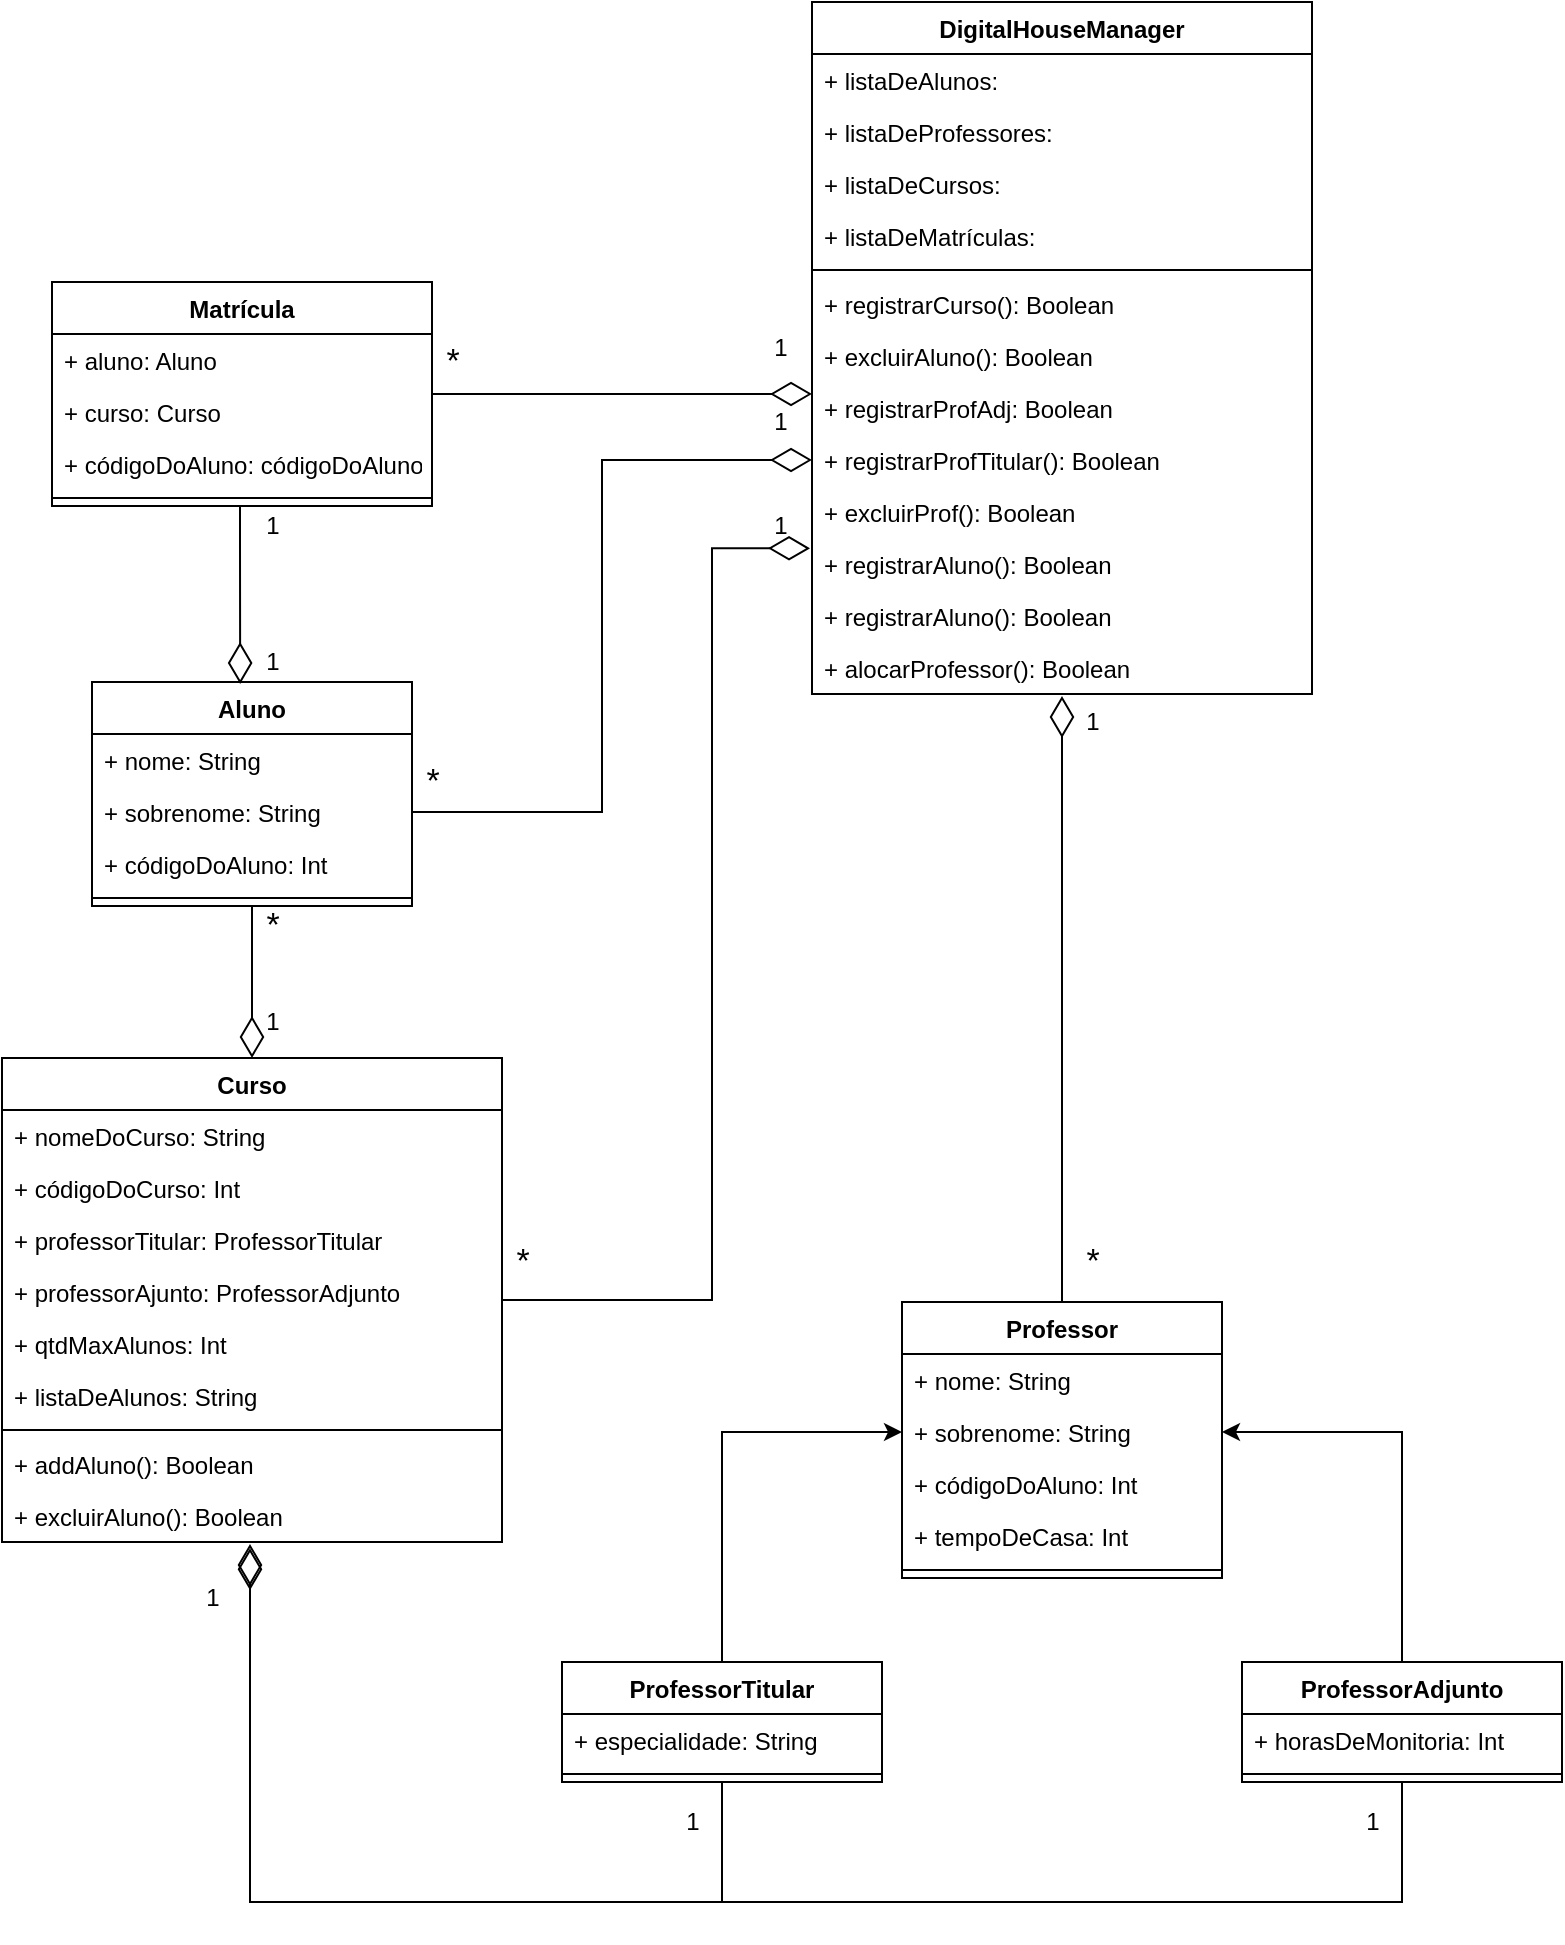 <mxfile version="13.7.7" type="device"><diagram id="C5RBs43oDa-KdzZeNtuy" name="Page-1"><mxGraphModel dx="2031" dy="1064" grid="1" gridSize="10" guides="1" tooltips="1" connect="1" arrows="1" fold="1" page="1" pageScale="1" pageWidth="827" pageHeight="1169" math="0" shadow="0"><root><mxCell id="WIyWlLk6GJQsqaUBKTNV-0"/><mxCell id="WIyWlLk6GJQsqaUBKTNV-1" parent="WIyWlLk6GJQsqaUBKTNV-0"/><mxCell id="xfzmg1mcYtztJBjJ3n9e-54" style="edgeStyle=orthogonalEdgeStyle;rounded=0;orthogonalLoop=1;jettySize=auto;html=1;entryX=0;entryY=0.5;entryDx=0;entryDy=0;" parent="WIyWlLk6GJQsqaUBKTNV-1" source="xfzmg1mcYtztJBjJ3n9e-11" target="xfzmg1mcYtztJBjJ3n9e-8" edge="1"><mxGeometry relative="1" as="geometry"/></mxCell><mxCell id="xfzmg1mcYtztJBjJ3n9e-55" style="edgeStyle=orthogonalEdgeStyle;rounded=0;orthogonalLoop=1;jettySize=auto;html=1;entryX=1;entryY=0.5;entryDx=0;entryDy=0;" parent="WIyWlLk6GJQsqaUBKTNV-1" source="xfzmg1mcYtztJBjJ3n9e-16" target="xfzmg1mcYtztJBjJ3n9e-8" edge="1"><mxGeometry relative="1" as="geometry"/></mxCell><mxCell id="xfzmg1mcYtztJBjJ3n9e-38" value="DigitalHouseManager" style="swimlane;fontStyle=1;align=center;verticalAlign=top;childLayout=stackLayout;horizontal=1;startSize=26;horizontalStack=0;resizeParent=1;resizeParentMax=0;resizeLast=0;collapsible=1;marginBottom=0;" parent="WIyWlLk6GJQsqaUBKTNV-1" vertex="1"><mxGeometry x="420" y="20" width="250" height="346" as="geometry"/></mxCell><mxCell id="xfzmg1mcYtztJBjJ3n9e-39" value="+ listaDeAlunos: " style="text;strokeColor=none;fillColor=none;align=left;verticalAlign=top;spacingLeft=4;spacingRight=4;overflow=hidden;rotatable=0;points=[[0,0.5],[1,0.5]];portConstraint=eastwest;" parent="xfzmg1mcYtztJBjJ3n9e-38" vertex="1"><mxGeometry y="26" width="250" height="26" as="geometry"/></mxCell><mxCell id="xfzmg1mcYtztJBjJ3n9e-40" value="+ listaDeProfessores:" style="text;strokeColor=none;fillColor=none;align=left;verticalAlign=top;spacingLeft=4;spacingRight=4;overflow=hidden;rotatable=0;points=[[0,0.5],[1,0.5]];portConstraint=eastwest;" parent="xfzmg1mcYtztJBjJ3n9e-38" vertex="1"><mxGeometry y="52" width="250" height="26" as="geometry"/></mxCell><mxCell id="xfzmg1mcYtztJBjJ3n9e-41" value="+ listaDeCursos:" style="text;strokeColor=none;fillColor=none;align=left;verticalAlign=top;spacingLeft=4;spacingRight=4;overflow=hidden;rotatable=0;points=[[0,0.5],[1,0.5]];portConstraint=eastwest;" parent="xfzmg1mcYtztJBjJ3n9e-38" vertex="1"><mxGeometry y="78" width="250" height="26" as="geometry"/></mxCell><mxCell id="xfzmg1mcYtztJBjJ3n9e-42" value="+ listaDeMatrículas:" style="text;strokeColor=none;fillColor=none;align=left;verticalAlign=top;spacingLeft=4;spacingRight=4;overflow=hidden;rotatable=0;points=[[0,0.5],[1,0.5]];portConstraint=eastwest;" parent="xfzmg1mcYtztJBjJ3n9e-38" vertex="1"><mxGeometry y="104" width="250" height="26" as="geometry"/></mxCell><mxCell id="xfzmg1mcYtztJBjJ3n9e-45" value="" style="line;strokeWidth=1;fillColor=none;align=left;verticalAlign=middle;spacingTop=-1;spacingLeft=3;spacingRight=3;rotatable=0;labelPosition=right;points=[];portConstraint=eastwest;" parent="xfzmg1mcYtztJBjJ3n9e-38" vertex="1"><mxGeometry y="130" width="250" height="8" as="geometry"/></mxCell><mxCell id="xfzmg1mcYtztJBjJ3n9e-46" value="+ registrarCurso(): Boolean" style="text;strokeColor=none;fillColor=none;align=left;verticalAlign=top;spacingLeft=4;spacingRight=4;overflow=hidden;rotatable=0;points=[[0,0.5],[1,0.5]];portConstraint=eastwest;" parent="xfzmg1mcYtztJBjJ3n9e-38" vertex="1"><mxGeometry y="138" width="250" height="26" as="geometry"/></mxCell><mxCell id="xfzmg1mcYtztJBjJ3n9e-47" value="+ excluirAluno(): Boolean" style="text;strokeColor=none;fillColor=none;align=left;verticalAlign=top;spacingLeft=4;spacingRight=4;overflow=hidden;rotatable=0;points=[[0,0.5],[1,0.5]];portConstraint=eastwest;" parent="xfzmg1mcYtztJBjJ3n9e-38" vertex="1"><mxGeometry y="164" width="250" height="26" as="geometry"/></mxCell><mxCell id="xfzmg1mcYtztJBjJ3n9e-48" value="+ registrarProfAdj: Boolean" style="text;strokeColor=none;fillColor=none;align=left;verticalAlign=top;spacingLeft=4;spacingRight=4;overflow=hidden;rotatable=0;points=[[0,0.5],[1,0.5]];portConstraint=eastwest;" parent="xfzmg1mcYtztJBjJ3n9e-38" vertex="1"><mxGeometry y="190" width="250" height="26" as="geometry"/></mxCell><mxCell id="xfzmg1mcYtztJBjJ3n9e-49" value="+ registrarProfTitular(): Boolean" style="text;strokeColor=none;fillColor=none;align=left;verticalAlign=top;spacingLeft=4;spacingRight=4;overflow=hidden;rotatable=0;points=[[0,0.5],[1,0.5]];portConstraint=eastwest;" parent="xfzmg1mcYtztJBjJ3n9e-38" vertex="1"><mxGeometry y="216" width="250" height="26" as="geometry"/></mxCell><mxCell id="xfzmg1mcYtztJBjJ3n9e-50" value="+ excluirProf(): Boolean" style="text;strokeColor=none;fillColor=none;align=left;verticalAlign=top;spacingLeft=4;spacingRight=4;overflow=hidden;rotatable=0;points=[[0,0.5],[1,0.5]];portConstraint=eastwest;" parent="xfzmg1mcYtztJBjJ3n9e-38" vertex="1"><mxGeometry y="242" width="250" height="26" as="geometry"/></mxCell><mxCell id="xfzmg1mcYtztJBjJ3n9e-51" value="+ registrarAluno(): Boolean" style="text;strokeColor=none;fillColor=none;align=left;verticalAlign=top;spacingLeft=4;spacingRight=4;overflow=hidden;rotatable=0;points=[[0,0.5],[1,0.5]];portConstraint=eastwest;" parent="xfzmg1mcYtztJBjJ3n9e-38" vertex="1"><mxGeometry y="268" width="250" height="26" as="geometry"/></mxCell><mxCell id="xfzmg1mcYtztJBjJ3n9e-52" value="+ registrarAluno(): Boolean" style="text;strokeColor=none;fillColor=none;align=left;verticalAlign=top;spacingLeft=4;spacingRight=4;overflow=hidden;rotatable=0;points=[[0,0.5],[1,0.5]];portConstraint=eastwest;" parent="xfzmg1mcYtztJBjJ3n9e-38" vertex="1"><mxGeometry y="294" width="250" height="26" as="geometry"/></mxCell><mxCell id="xfzmg1mcYtztJBjJ3n9e-53" value="+ alocarProfessor(): Boolean" style="text;strokeColor=none;fillColor=none;align=left;verticalAlign=top;spacingLeft=4;spacingRight=4;overflow=hidden;rotatable=0;points=[[0,0.5],[1,0.5]];portConstraint=eastwest;" parent="xfzmg1mcYtztJBjJ3n9e-38" vertex="1"><mxGeometry y="320" width="250" height="26" as="geometry"/></mxCell><mxCell id="xfzmg1mcYtztJBjJ3n9e-56" style="edgeStyle=orthogonalEdgeStyle;rounded=0;orthogonalLoop=1;jettySize=auto;html=1;entryX=0.5;entryY=1.038;entryDx=0;entryDy=0;entryPerimeter=0;endArrow=diamondThin;endFill=0;endSize=18;" parent="WIyWlLk6GJQsqaUBKTNV-1" source="xfzmg1mcYtztJBjJ3n9e-6" target="xfzmg1mcYtztJBjJ3n9e-53" edge="1"><mxGeometry relative="1" as="geometry"/></mxCell><mxCell id="CJOVWYOpFCfJ_EB8zQo5-1" style="edgeStyle=orthogonalEdgeStyle;rounded=0;orthogonalLoop=1;jettySize=auto;html=1;entryX=0.496;entryY=1.121;entryDx=0;entryDy=0;entryPerimeter=0;endArrow=diamondThin;endFill=0;endSize=18;" edge="1" parent="WIyWlLk6GJQsqaUBKTNV-1" source="xfzmg1mcYtztJBjJ3n9e-11" target="xfzmg1mcYtztJBjJ3n9e-37"><mxGeometry relative="1" as="geometry"><Array as="points"><mxPoint x="375" y="970"/><mxPoint x="139" y="970"/></Array></mxGeometry></mxCell><mxCell id="CJOVWYOpFCfJ_EB8zQo5-2" style="edgeStyle=orthogonalEdgeStyle;rounded=0;orthogonalLoop=1;jettySize=auto;html=1;entryX=0.496;entryY=1.038;entryDx=0;entryDy=0;entryPerimeter=0;endArrow=diamondThin;endFill=0;strokeWidth=1;endSize=18;" edge="1" parent="WIyWlLk6GJQsqaUBKTNV-1" source="xfzmg1mcYtztJBjJ3n9e-16" target="xfzmg1mcYtztJBjJ3n9e-37"><mxGeometry relative="1" as="geometry"><Array as="points"><mxPoint x="715" y="970"/><mxPoint x="139" y="970"/></Array></mxGeometry></mxCell><mxCell id="CJOVWYOpFCfJ_EB8zQo5-26" style="edgeStyle=orthogonalEdgeStyle;rounded=0;orthogonalLoop=1;jettySize=auto;html=1;entryX=-0.004;entryY=0.198;entryDx=0;entryDy=0;entryPerimeter=0;endArrow=diamondThin;endFill=0;endSize=18;strokeWidth=1;" edge="1" parent="WIyWlLk6GJQsqaUBKTNV-1" source="xfzmg1mcYtztJBjJ3n9e-28" target="xfzmg1mcYtztJBjJ3n9e-51"><mxGeometry relative="1" as="geometry"><Array as="points"><mxPoint x="370" y="669"/><mxPoint x="370" y="293"/></Array></mxGeometry></mxCell><mxCell id="xfzmg1mcYtztJBjJ3n9e-28" value="Curso" style="swimlane;fontStyle=1;align=center;verticalAlign=top;childLayout=stackLayout;horizontal=1;startSize=26;horizontalStack=0;resizeParent=1;resizeParentMax=0;resizeLast=0;collapsible=1;marginBottom=0;" parent="WIyWlLk6GJQsqaUBKTNV-1" vertex="1"><mxGeometry x="15" y="548" width="250" height="242" as="geometry"/></mxCell><mxCell id="xfzmg1mcYtztJBjJ3n9e-29" value="+ nomeDoCurso: String" style="text;strokeColor=none;fillColor=none;align=left;verticalAlign=top;spacingLeft=4;spacingRight=4;overflow=hidden;rotatable=0;points=[[0,0.5],[1,0.5]];portConstraint=eastwest;" parent="xfzmg1mcYtztJBjJ3n9e-28" vertex="1"><mxGeometry y="26" width="250" height="26" as="geometry"/></mxCell><mxCell id="xfzmg1mcYtztJBjJ3n9e-30" value="+ códigoDoCurso: Int" style="text;strokeColor=none;fillColor=none;align=left;verticalAlign=top;spacingLeft=4;spacingRight=4;overflow=hidden;rotatable=0;points=[[0,0.5],[1,0.5]];portConstraint=eastwest;" parent="xfzmg1mcYtztJBjJ3n9e-28" vertex="1"><mxGeometry y="52" width="250" height="26" as="geometry"/></mxCell><mxCell id="xfzmg1mcYtztJBjJ3n9e-31" value="+ professorTitular: ProfessorTitular" style="text;strokeColor=none;fillColor=none;align=left;verticalAlign=top;spacingLeft=4;spacingRight=4;overflow=hidden;rotatable=0;points=[[0,0.5],[1,0.5]];portConstraint=eastwest;" parent="xfzmg1mcYtztJBjJ3n9e-28" vertex="1"><mxGeometry y="78" width="250" height="26" as="geometry"/></mxCell><mxCell id="xfzmg1mcYtztJBjJ3n9e-33" value="+ professorAjunto: ProfessorAdjunto" style="text;strokeColor=none;fillColor=none;align=left;verticalAlign=top;spacingLeft=4;spacingRight=4;overflow=hidden;rotatable=0;points=[[0,0.5],[1,0.5]];portConstraint=eastwest;" parent="xfzmg1mcYtztJBjJ3n9e-28" vertex="1"><mxGeometry y="104" width="250" height="26" as="geometry"/></mxCell><mxCell id="xfzmg1mcYtztJBjJ3n9e-34" value="+ qtdMaxAlunos: Int" style="text;strokeColor=none;fillColor=none;align=left;verticalAlign=top;spacingLeft=4;spacingRight=4;overflow=hidden;rotatable=0;points=[[0,0.5],[1,0.5]];portConstraint=eastwest;" parent="xfzmg1mcYtztJBjJ3n9e-28" vertex="1"><mxGeometry y="130" width="250" height="26" as="geometry"/></mxCell><mxCell id="xfzmg1mcYtztJBjJ3n9e-35" value="+ listaDeAlunos: String" style="text;strokeColor=none;fillColor=none;align=left;verticalAlign=top;spacingLeft=4;spacingRight=4;overflow=hidden;rotatable=0;points=[[0,0.5],[1,0.5]];portConstraint=eastwest;" parent="xfzmg1mcYtztJBjJ3n9e-28" vertex="1"><mxGeometry y="156" width="250" height="26" as="geometry"/></mxCell><mxCell id="xfzmg1mcYtztJBjJ3n9e-32" value="" style="line;strokeWidth=1;fillColor=none;align=left;verticalAlign=middle;spacingTop=-1;spacingLeft=3;spacingRight=3;rotatable=0;labelPosition=right;points=[];portConstraint=eastwest;" parent="xfzmg1mcYtztJBjJ3n9e-28" vertex="1"><mxGeometry y="182" width="250" height="8" as="geometry"/></mxCell><mxCell id="xfzmg1mcYtztJBjJ3n9e-36" value="+ addAluno(): Boolean" style="text;strokeColor=none;fillColor=none;align=left;verticalAlign=top;spacingLeft=4;spacingRight=4;overflow=hidden;rotatable=0;points=[[0,0.5],[1,0.5]];portConstraint=eastwest;" parent="xfzmg1mcYtztJBjJ3n9e-28" vertex="1"><mxGeometry y="190" width="250" height="26" as="geometry"/></mxCell><mxCell id="xfzmg1mcYtztJBjJ3n9e-37" value="+ excluirAluno(): Boolean" style="text;strokeColor=none;fillColor=none;align=left;verticalAlign=top;spacingLeft=4;spacingRight=4;overflow=hidden;rotatable=0;points=[[0,0.5],[1,0.5]];portConstraint=eastwest;" parent="xfzmg1mcYtztJBjJ3n9e-28" vertex="1"><mxGeometry y="216" width="250" height="26" as="geometry"/></mxCell><mxCell id="CJOVWYOpFCfJ_EB8zQo5-3" style="edgeStyle=orthogonalEdgeStyle;rounded=0;orthogonalLoop=1;jettySize=auto;html=1;entryX=0.5;entryY=0;entryDx=0;entryDy=0;endArrow=diamondThin;endFill=0;endSize=18;strokeWidth=1;" edge="1" parent="WIyWlLk6GJQsqaUBKTNV-1" source="xfzmg1mcYtztJBjJ3n9e-0" target="xfzmg1mcYtztJBjJ3n9e-28"><mxGeometry relative="1" as="geometry"/></mxCell><mxCell id="xfzmg1mcYtztJBjJ3n9e-0" value="Aluno" style="swimlane;fontStyle=1;align=center;verticalAlign=top;childLayout=stackLayout;horizontal=1;startSize=26;horizontalStack=0;resizeParent=1;resizeParentMax=0;resizeLast=0;collapsible=1;marginBottom=0;" parent="WIyWlLk6GJQsqaUBKTNV-1" vertex="1"><mxGeometry x="60" y="360" width="160" height="112" as="geometry"/></mxCell><mxCell id="xfzmg1mcYtztJBjJ3n9e-1" value="+ nome: String" style="text;strokeColor=none;fillColor=none;align=left;verticalAlign=top;spacingLeft=4;spacingRight=4;overflow=hidden;rotatable=0;points=[[0,0.5],[1,0.5]];portConstraint=eastwest;" parent="xfzmg1mcYtztJBjJ3n9e-0" vertex="1"><mxGeometry y="26" width="160" height="26" as="geometry"/></mxCell><mxCell id="xfzmg1mcYtztJBjJ3n9e-4" value="+ sobrenome: String" style="text;strokeColor=none;fillColor=none;align=left;verticalAlign=top;spacingLeft=4;spacingRight=4;overflow=hidden;rotatable=0;points=[[0,0.5],[1,0.5]];portConstraint=eastwest;" parent="xfzmg1mcYtztJBjJ3n9e-0" vertex="1"><mxGeometry y="52" width="160" height="26" as="geometry"/></mxCell><mxCell id="xfzmg1mcYtztJBjJ3n9e-5" value="+ códigoDoAluno: Int" style="text;strokeColor=none;fillColor=none;align=left;verticalAlign=top;spacingLeft=4;spacingRight=4;overflow=hidden;rotatable=0;points=[[0,0.5],[1,0.5]];portConstraint=eastwest;" parent="xfzmg1mcYtztJBjJ3n9e-0" vertex="1"><mxGeometry y="78" width="160" height="26" as="geometry"/></mxCell><mxCell id="xfzmg1mcYtztJBjJ3n9e-2" value="" style="line;strokeWidth=1;fillColor=none;align=left;verticalAlign=middle;spacingTop=-1;spacingLeft=3;spacingRight=3;rotatable=0;labelPosition=right;points=[];portConstraint=eastwest;" parent="xfzmg1mcYtztJBjJ3n9e-0" vertex="1"><mxGeometry y="104" width="160" height="8" as="geometry"/></mxCell><mxCell id="CJOVWYOpFCfJ_EB8zQo5-12" style="edgeStyle=orthogonalEdgeStyle;rounded=0;orthogonalLoop=1;jettySize=auto;html=1;endArrow=diamondThin;endFill=0;endSize=18;strokeWidth=1;entryX=0.463;entryY=0.009;entryDx=0;entryDy=0;entryPerimeter=0;" edge="1" parent="WIyWlLk6GJQsqaUBKTNV-1" source="xfzmg1mcYtztJBjJ3n9e-22" target="xfzmg1mcYtztJBjJ3n9e-0"><mxGeometry relative="1" as="geometry"><mxPoint x="135" y="350" as="targetPoint"/><Array as="points"><mxPoint x="134" y="290"/><mxPoint x="134" y="290"/></Array></mxGeometry></mxCell><mxCell id="CJOVWYOpFCfJ_EB8zQo5-20" style="edgeStyle=orthogonalEdgeStyle;rounded=0;orthogonalLoop=1;jettySize=auto;html=1;entryX=0;entryY=0.231;entryDx=0;entryDy=0;entryPerimeter=0;endArrow=diamondThin;endFill=0;endSize=18;strokeWidth=1;" edge="1" parent="WIyWlLk6GJQsqaUBKTNV-1" source="xfzmg1mcYtztJBjJ3n9e-22" target="xfzmg1mcYtztJBjJ3n9e-48"><mxGeometry relative="1" as="geometry"/></mxCell><mxCell id="xfzmg1mcYtztJBjJ3n9e-22" value="Matrícula" style="swimlane;fontStyle=1;align=center;verticalAlign=top;childLayout=stackLayout;horizontal=1;startSize=26;horizontalStack=0;resizeParent=1;resizeParentMax=0;resizeLast=0;collapsible=1;marginBottom=0;" parent="WIyWlLk6GJQsqaUBKTNV-1" vertex="1"><mxGeometry x="40" y="160" width="190" height="112" as="geometry"/></mxCell><mxCell id="xfzmg1mcYtztJBjJ3n9e-23" value="+ aluno: Aluno" style="text;strokeColor=none;fillColor=none;align=left;verticalAlign=top;spacingLeft=4;spacingRight=4;overflow=hidden;rotatable=0;points=[[0,0.5],[1,0.5]];portConstraint=eastwest;" parent="xfzmg1mcYtztJBjJ3n9e-22" vertex="1"><mxGeometry y="26" width="190" height="26" as="geometry"/></mxCell><mxCell id="xfzmg1mcYtztJBjJ3n9e-24" value="+ curso: Curso" style="text;strokeColor=none;fillColor=none;align=left;verticalAlign=top;spacingLeft=4;spacingRight=4;overflow=hidden;rotatable=0;points=[[0,0.5],[1,0.5]];portConstraint=eastwest;" parent="xfzmg1mcYtztJBjJ3n9e-22" vertex="1"><mxGeometry y="52" width="190" height="26" as="geometry"/></mxCell><mxCell id="xfzmg1mcYtztJBjJ3n9e-25" value="+ códigoDoAluno: códigoDoAluno" style="text;strokeColor=none;fillColor=none;align=left;verticalAlign=top;spacingLeft=4;spacingRight=4;overflow=hidden;rotatable=0;points=[[0,0.5],[1,0.5]];portConstraint=eastwest;" parent="xfzmg1mcYtztJBjJ3n9e-22" vertex="1"><mxGeometry y="78" width="190" height="26" as="geometry"/></mxCell><mxCell id="xfzmg1mcYtztJBjJ3n9e-27" value="" style="line;strokeWidth=1;fillColor=none;align=left;verticalAlign=middle;spacingTop=-1;spacingLeft=3;spacingRight=3;rotatable=0;labelPosition=right;points=[];portConstraint=eastwest;" parent="xfzmg1mcYtztJBjJ3n9e-22" vertex="1"><mxGeometry y="104" width="190" height="8" as="geometry"/></mxCell><mxCell id="xfzmg1mcYtztJBjJ3n9e-6" value="Professor" style="swimlane;fontStyle=1;align=center;verticalAlign=top;childLayout=stackLayout;horizontal=1;startSize=26;horizontalStack=0;resizeParent=1;resizeParentMax=0;resizeLast=0;collapsible=1;marginBottom=0;" parent="WIyWlLk6GJQsqaUBKTNV-1" vertex="1"><mxGeometry x="465" y="670" width="160" height="138" as="geometry"/></mxCell><mxCell id="xfzmg1mcYtztJBjJ3n9e-7" value="+ nome: String" style="text;strokeColor=none;fillColor=none;align=left;verticalAlign=top;spacingLeft=4;spacingRight=4;overflow=hidden;rotatable=0;points=[[0,0.5],[1,0.5]];portConstraint=eastwest;" parent="xfzmg1mcYtztJBjJ3n9e-6" vertex="1"><mxGeometry y="26" width="160" height="26" as="geometry"/></mxCell><mxCell id="xfzmg1mcYtztJBjJ3n9e-8" value="+ sobrenome: String" style="text;strokeColor=none;fillColor=none;align=left;verticalAlign=top;spacingLeft=4;spacingRight=4;overflow=hidden;rotatable=0;points=[[0,0.5],[1,0.5]];portConstraint=eastwest;" parent="xfzmg1mcYtztJBjJ3n9e-6" vertex="1"><mxGeometry y="52" width="160" height="26" as="geometry"/></mxCell><mxCell id="xfzmg1mcYtztJBjJ3n9e-9" value="+ códigoDoAluno: Int" style="text;strokeColor=none;fillColor=none;align=left;verticalAlign=top;spacingLeft=4;spacingRight=4;overflow=hidden;rotatable=0;points=[[0,0.5],[1,0.5]];portConstraint=eastwest;" parent="xfzmg1mcYtztJBjJ3n9e-6" vertex="1"><mxGeometry y="78" width="160" height="26" as="geometry"/></mxCell><mxCell id="xfzmg1mcYtztJBjJ3n9e-21" value="+ tempoDeCasa: Int" style="text;strokeColor=none;fillColor=none;align=left;verticalAlign=top;spacingLeft=4;spacingRight=4;overflow=hidden;rotatable=0;points=[[0,0.5],[1,0.5]];portConstraint=eastwest;" parent="xfzmg1mcYtztJBjJ3n9e-6" vertex="1"><mxGeometry y="104" width="160" height="26" as="geometry"/></mxCell><mxCell id="xfzmg1mcYtztJBjJ3n9e-10" value="" style="line;strokeWidth=1;fillColor=none;align=left;verticalAlign=middle;spacingTop=-1;spacingLeft=3;spacingRight=3;rotatable=0;labelPosition=right;points=[];portConstraint=eastwest;" parent="xfzmg1mcYtztJBjJ3n9e-6" vertex="1"><mxGeometry y="130" width="160" height="8" as="geometry"/></mxCell><mxCell id="xfzmg1mcYtztJBjJ3n9e-11" value="ProfessorTitular" style="swimlane;fontStyle=1;align=center;verticalAlign=top;childLayout=stackLayout;horizontal=1;startSize=26;horizontalStack=0;resizeParent=1;resizeParentMax=0;resizeLast=0;collapsible=1;marginBottom=0;" parent="WIyWlLk6GJQsqaUBKTNV-1" vertex="1"><mxGeometry x="295" y="850" width="160" height="60" as="geometry"/></mxCell><mxCell id="xfzmg1mcYtztJBjJ3n9e-12" value="+ especialidade: String" style="text;strokeColor=none;fillColor=none;align=left;verticalAlign=top;spacingLeft=4;spacingRight=4;overflow=hidden;rotatable=0;points=[[0,0.5],[1,0.5]];portConstraint=eastwest;" parent="xfzmg1mcYtztJBjJ3n9e-11" vertex="1"><mxGeometry y="26" width="160" height="26" as="geometry"/></mxCell><mxCell id="xfzmg1mcYtztJBjJ3n9e-15" value="" style="line;strokeWidth=1;fillColor=none;align=left;verticalAlign=middle;spacingTop=-1;spacingLeft=3;spacingRight=3;rotatable=0;labelPosition=right;points=[];portConstraint=eastwest;" parent="xfzmg1mcYtztJBjJ3n9e-11" vertex="1"><mxGeometry y="52" width="160" height="8" as="geometry"/></mxCell><mxCell id="xfzmg1mcYtztJBjJ3n9e-16" value="ProfessorAdjunto" style="swimlane;fontStyle=1;align=center;verticalAlign=top;childLayout=stackLayout;horizontal=1;startSize=26;horizontalStack=0;resizeParent=1;resizeParentMax=0;resizeLast=0;collapsible=1;marginBottom=0;" parent="WIyWlLk6GJQsqaUBKTNV-1" vertex="1"><mxGeometry x="635" y="850" width="160" height="60" as="geometry"/></mxCell><mxCell id="xfzmg1mcYtztJBjJ3n9e-19" value="+ horasDeMonitoria: Int" style="text;strokeColor=none;fillColor=none;align=left;verticalAlign=top;spacingLeft=4;spacingRight=4;overflow=hidden;rotatable=0;points=[[0,0.5],[1,0.5]];portConstraint=eastwest;" parent="xfzmg1mcYtztJBjJ3n9e-16" vertex="1"><mxGeometry y="26" width="160" height="26" as="geometry"/></mxCell><mxCell id="xfzmg1mcYtztJBjJ3n9e-20" value="" style="line;strokeWidth=1;fillColor=none;align=left;verticalAlign=middle;spacingTop=-1;spacingLeft=3;spacingRight=3;rotatable=0;labelPosition=right;points=[];portConstraint=eastwest;" parent="xfzmg1mcYtztJBjJ3n9e-16" vertex="1"><mxGeometry y="52" width="160" height="8" as="geometry"/></mxCell><mxCell id="CJOVWYOpFCfJ_EB8zQo5-8" value="*" style="text;html=1;align=center;verticalAlign=middle;resizable=0;points=[];autosize=1;strokeWidth=1;fontSize=17;" vertex="1" parent="WIyWlLk6GJQsqaUBKTNV-1"><mxGeometry x="230" y="185" width="20" height="30" as="geometry"/></mxCell><mxCell id="CJOVWYOpFCfJ_EB8zQo5-9" value="1" style="text;html=1;align=center;verticalAlign=middle;resizable=0;points=[];autosize=1;" vertex="1" parent="WIyWlLk6GJQsqaUBKTNV-1"><mxGeometry x="394" y="220" width="20" height="20" as="geometry"/></mxCell><mxCell id="CJOVWYOpFCfJ_EB8zQo5-11" value="1" style="text;html=1;align=center;verticalAlign=middle;resizable=0;points=[];autosize=1;" vertex="1" parent="WIyWlLk6GJQsqaUBKTNV-1"><mxGeometry x="140" y="272" width="20" height="20" as="geometry"/></mxCell><mxCell id="CJOVWYOpFCfJ_EB8zQo5-13" value="1" style="text;html=1;align=center;verticalAlign=middle;resizable=0;points=[];autosize=1;" vertex="1" parent="WIyWlLk6GJQsqaUBKTNV-1"><mxGeometry x="140" y="340" width="20" height="20" as="geometry"/></mxCell><mxCell id="CJOVWYOpFCfJ_EB8zQo5-14" value="*" style="text;html=1;align=center;verticalAlign=middle;resizable=0;points=[];autosize=1;fontSize=17;" vertex="1" parent="WIyWlLk6GJQsqaUBKTNV-1"><mxGeometry x="140" y="467" width="20" height="30" as="geometry"/></mxCell><mxCell id="CJOVWYOpFCfJ_EB8zQo5-15" value="1" style="text;html=1;align=center;verticalAlign=middle;resizable=0;points=[];autosize=1;" vertex="1" parent="WIyWlLk6GJQsqaUBKTNV-1"><mxGeometry x="140" y="520" width="20" height="20" as="geometry"/></mxCell><mxCell id="CJOVWYOpFCfJ_EB8zQo5-16" style="edgeStyle=orthogonalEdgeStyle;rounded=0;orthogonalLoop=1;jettySize=auto;html=1;entryX=0;entryY=0.5;entryDx=0;entryDy=0;endArrow=diamondThin;endFill=0;endSize=18;strokeWidth=1;" edge="1" parent="WIyWlLk6GJQsqaUBKTNV-1" source="xfzmg1mcYtztJBjJ3n9e-4" target="xfzmg1mcYtztJBjJ3n9e-49"><mxGeometry relative="1" as="geometry"/></mxCell><mxCell id="CJOVWYOpFCfJ_EB8zQo5-17" value="*" style="text;html=1;align=center;verticalAlign=middle;resizable=0;points=[];autosize=1;strokeWidth=1;fontSize=17;" vertex="1" parent="WIyWlLk6GJQsqaUBKTNV-1"><mxGeometry x="220" y="395" width="20" height="30" as="geometry"/></mxCell><mxCell id="CJOVWYOpFCfJ_EB8zQo5-19" value="1" style="text;html=1;align=center;verticalAlign=middle;resizable=0;points=[];autosize=1;" vertex="1" parent="WIyWlLk6GJQsqaUBKTNV-1"><mxGeometry x="394" y="183" width="20" height="20" as="geometry"/></mxCell><mxCell id="CJOVWYOpFCfJ_EB8zQo5-21" value="1" style="text;html=1;align=center;verticalAlign=middle;resizable=0;points=[];autosize=1;" vertex="1" parent="WIyWlLk6GJQsqaUBKTNV-1"><mxGeometry x="550" y="370" width="20" height="20" as="geometry"/></mxCell><mxCell id="CJOVWYOpFCfJ_EB8zQo5-22" value="*" style="text;html=1;align=center;verticalAlign=middle;resizable=0;points=[];autosize=1;strokeWidth=1;fontSize=17;" vertex="1" parent="WIyWlLk6GJQsqaUBKTNV-1"><mxGeometry x="550" y="635" width="20" height="30" as="geometry"/></mxCell><mxCell id="CJOVWYOpFCfJ_EB8zQo5-23" value="1" style="text;html=1;align=center;verticalAlign=middle;resizable=0;points=[];autosize=1;" vertex="1" parent="WIyWlLk6GJQsqaUBKTNV-1"><mxGeometry x="110" y="808" width="20" height="20" as="geometry"/></mxCell><mxCell id="CJOVWYOpFCfJ_EB8zQo5-24" value="1" style="text;html=1;align=center;verticalAlign=middle;resizable=0;points=[];autosize=1;" vertex="1" parent="WIyWlLk6GJQsqaUBKTNV-1"><mxGeometry x="350" y="920" width="20" height="20" as="geometry"/></mxCell><mxCell id="CJOVWYOpFCfJ_EB8zQo5-25" value="1" style="text;html=1;align=center;verticalAlign=middle;resizable=0;points=[];autosize=1;" vertex="1" parent="WIyWlLk6GJQsqaUBKTNV-1"><mxGeometry x="690" y="920" width="20" height="20" as="geometry"/></mxCell><mxCell id="CJOVWYOpFCfJ_EB8zQo5-27" value="1" style="text;html=1;align=center;verticalAlign=middle;resizable=0;points=[];autosize=1;" vertex="1" parent="WIyWlLk6GJQsqaUBKTNV-1"><mxGeometry x="394" y="272" width="20" height="20" as="geometry"/></mxCell><mxCell id="CJOVWYOpFCfJ_EB8zQo5-28" value="*" style="text;html=1;align=center;verticalAlign=middle;resizable=0;points=[];autosize=1;strokeWidth=1;fontSize=17;" vertex="1" parent="WIyWlLk6GJQsqaUBKTNV-1"><mxGeometry x="265" y="635" width="20" height="30" as="geometry"/></mxCell></root></mxGraphModel></diagram></mxfile>